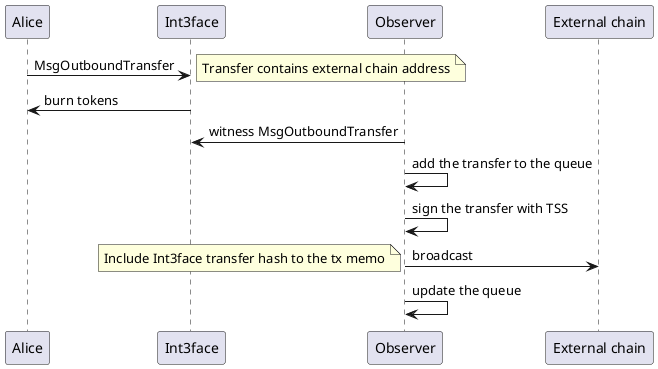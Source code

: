 @startuml

participant "Alice" as alice
participant "Int3face" as int3face
participant "Observer" as observer
participant "External chain" as external

alice -> int3face : MsgOutboundTransfer
note right
    Transfer contains external chain address
end note

int3face -> alice : burn tokens

observer -> int3face : witness MsgOutboundTransfer

observer -> observer : add the transfer to the queue

observer -> observer : sign the transfer with TSS

observer -> external : broadcast
note left
    Include Int3face transfer hash to the tx memo
end note

observer -> observer : update the queue


@enduml